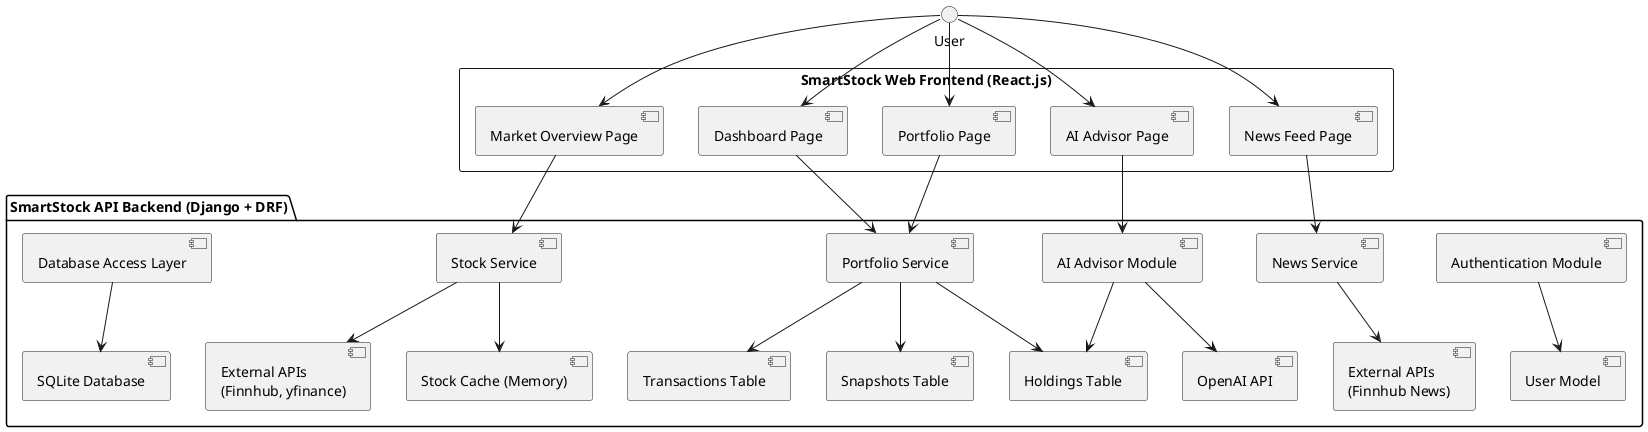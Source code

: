 @startuml component-architecture

package "SmartStock API Backend (Django + DRF)" {
    [Authentication Module] --> [User Model]
    [Portfolio Service] --> [Holdings Table]
    [Portfolio Service] --> [Transactions Table]
    [Portfolio Service] --> [Snapshots Table]
    [Stock Service] --> [External APIs\n(Finnhub, yfinance)]
    [Stock Service] --> [Stock Cache (Memory)]
    [News Service] --> [External APIs\n(Finnhub News)]
    [AI Advisor Module] --> [Holdings Table]
    [AI Advisor Module] --> [OpenAI API]
    [Database Access Layer] --> [SQLite Database]
}

rectangle "SmartStock Web Frontend (React.js)" {
    [Dashboard Page]
    [Portfolio Page]
    [Market Overview Page]
    [News Feed Page]
    [AI Advisor Page]
}

User --> [Dashboard Page]
User --> [Portfolio Page]
User --> [Market Overview Page]
User --> [News Feed Page]
User --> [AI Advisor Page]

[Dashboard Page] --> [Portfolio Service]
[Portfolio Page] --> [Portfolio Service]
[Market Overview Page] --> [Stock Service]
[News Feed Page] --> [News Service]
[AI Advisor Page] --> [AI Advisor Module]

@enduml
